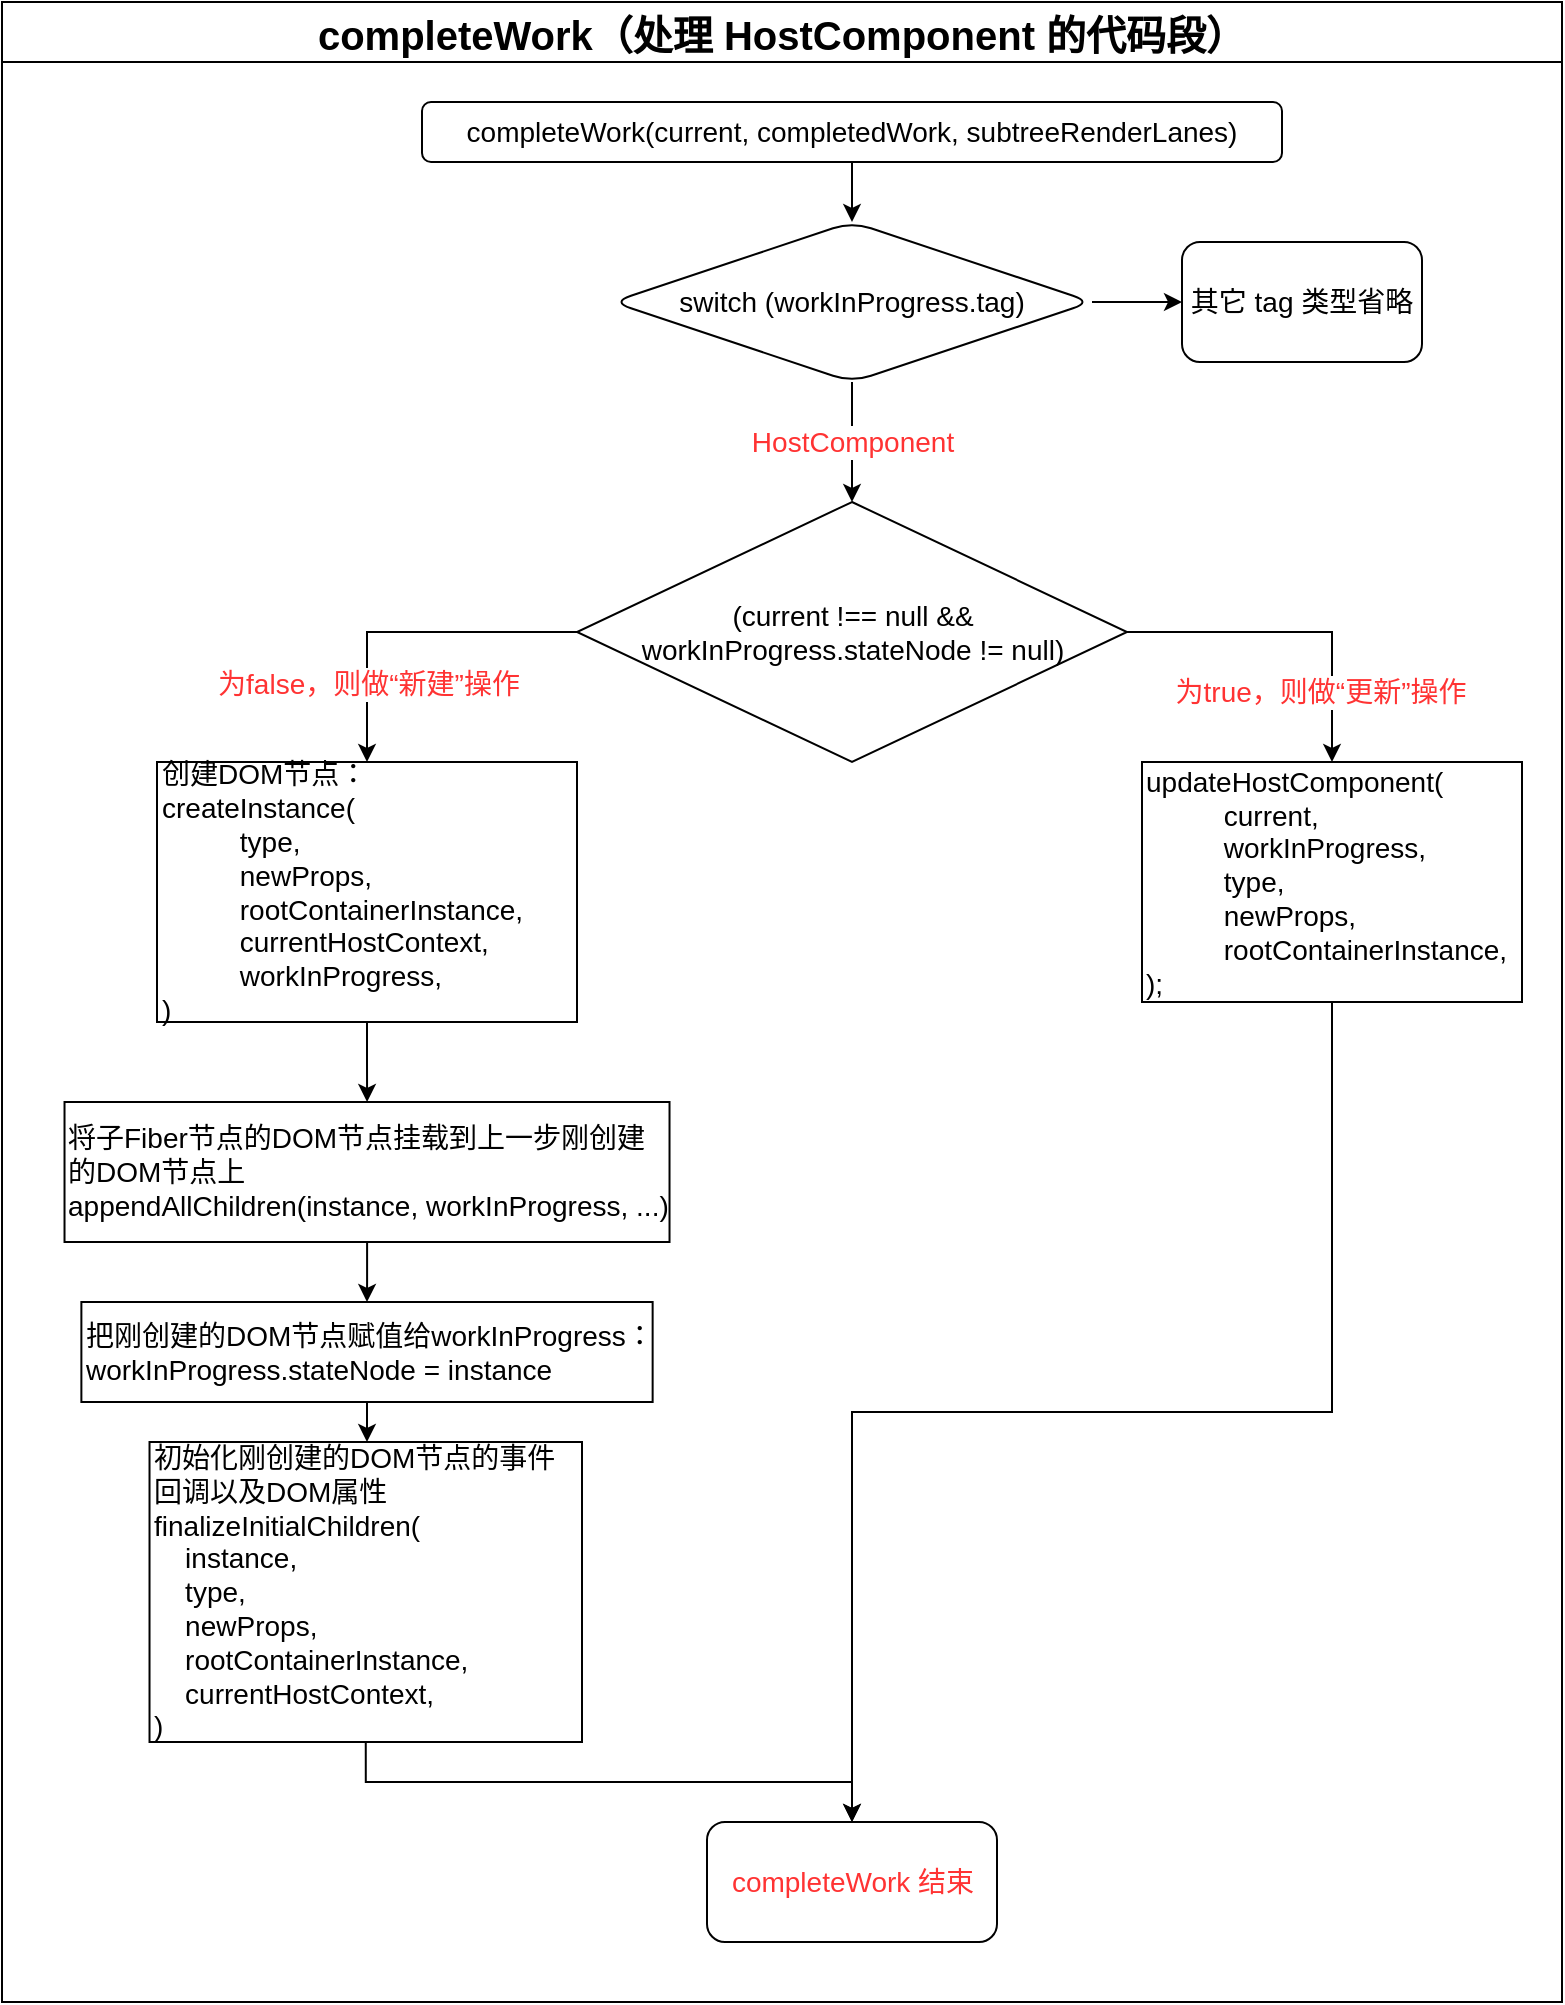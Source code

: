 <mxfile version="15.3.2" type="github">
  <diagram id="2kTVmlpDKg76tlm_5Qrb" name="第 1 页">
    <mxGraphModel dx="1554" dy="1941" grid="1" gridSize="10" guides="1" tooltips="1" connect="1" arrows="1" fold="1" page="1" pageScale="1" pageWidth="827" pageHeight="1169" math="0" shadow="0">
      <root>
        <mxCell id="0" />
        <mxCell id="1" parent="0" />
        <mxCell id="V1BVesm8Lvpo04cN4Jhm-2" value="completeWork（处理 HostComponent 的代码段）" style="swimlane;fontSize=20;startSize=30;align=center;" vertex="1" parent="1">
          <mxGeometry x="80" y="-30" width="780" height="1000" as="geometry" />
        </mxCell>
        <mxCell id="V1BVesm8Lvpo04cN4Jhm-5" value="" style="edgeStyle=orthogonalEdgeStyle;rounded=0;orthogonalLoop=1;jettySize=auto;html=1;fontSize=14;" edge="1" parent="V1BVesm8Lvpo04cN4Jhm-2" source="V1BVesm8Lvpo04cN4Jhm-3" target="V1BVesm8Lvpo04cN4Jhm-4">
          <mxGeometry relative="1" as="geometry" />
        </mxCell>
        <mxCell id="V1BVesm8Lvpo04cN4Jhm-3" value="completeWork(current, completedWork, subtreeRenderLanes)" style="rounded=1;whiteSpace=wrap;html=1;fontSize=14;" vertex="1" parent="V1BVesm8Lvpo04cN4Jhm-2">
          <mxGeometry x="210" y="50" width="430" height="30" as="geometry" />
        </mxCell>
        <mxCell id="V1BVesm8Lvpo04cN4Jhm-7" value="" style="edgeStyle=orthogonalEdgeStyle;rounded=0;orthogonalLoop=1;jettySize=auto;html=1;fontSize=14;exitX=1;exitY=0.5;exitDx=0;exitDy=0;" edge="1" parent="V1BVesm8Lvpo04cN4Jhm-2" source="V1BVesm8Lvpo04cN4Jhm-4" target="V1BVesm8Lvpo04cN4Jhm-6">
          <mxGeometry relative="1" as="geometry" />
        </mxCell>
        <mxCell id="V1BVesm8Lvpo04cN4Jhm-9" value="&lt;font color=&quot;#ff3333&quot;&gt;HostComponent&lt;/font&gt;" style="edgeStyle=orthogonalEdgeStyle;rounded=0;orthogonalLoop=1;jettySize=auto;html=1;fontSize=14;entryX=0.5;entryY=0;entryDx=0;entryDy=0;" edge="1" parent="V1BVesm8Lvpo04cN4Jhm-2" source="V1BVesm8Lvpo04cN4Jhm-4" target="V1BVesm8Lvpo04cN4Jhm-11">
          <mxGeometry relative="1" as="geometry">
            <mxPoint x="425" y="270" as="targetPoint" />
          </mxGeometry>
        </mxCell>
        <mxCell id="V1BVesm8Lvpo04cN4Jhm-4" value="switch (workInProgress.tag)" style="rhombus;whiteSpace=wrap;html=1;rounded=1;fontSize=14;" vertex="1" parent="V1BVesm8Lvpo04cN4Jhm-2">
          <mxGeometry x="305" y="110" width="240" height="80" as="geometry" />
        </mxCell>
        <mxCell id="V1BVesm8Lvpo04cN4Jhm-6" value="其它 tag 类型省略" style="whiteSpace=wrap;html=1;rounded=1;fontSize=14;" vertex="1" parent="V1BVesm8Lvpo04cN4Jhm-2">
          <mxGeometry x="590" y="120" width="120" height="60" as="geometry" />
        </mxCell>
        <mxCell id="V1BVesm8Lvpo04cN4Jhm-11" value="&lt;span&gt;(current !== null &amp;amp;&amp;amp; workInProgress.stateNode != null)&lt;/span&gt;" style="rhombus;whiteSpace=wrap;html=1;fontSize=14;spacing=24;spacingTop=0;spacingLeft=0;spacingRight=0;" vertex="1" parent="V1BVesm8Lvpo04cN4Jhm-2">
          <mxGeometry x="287.5" y="250" width="275" height="130" as="geometry" />
        </mxCell>
        <mxCell id="V1BVesm8Lvpo04cN4Jhm-12" value="&lt;div&gt;updateHostComponent(&lt;/div&gt;&lt;div&gt;&amp;nbsp; &amp;nbsp; &amp;nbsp; &amp;nbsp; &amp;nbsp; current,&lt;/div&gt;&lt;div&gt;&amp;nbsp; &amp;nbsp; &amp;nbsp; &amp;nbsp; &amp;nbsp; workInProgress,&lt;/div&gt;&lt;div&gt;&amp;nbsp; &amp;nbsp; &amp;nbsp; &amp;nbsp; &amp;nbsp; type,&lt;/div&gt;&lt;div&gt;&amp;nbsp; &amp;nbsp; &amp;nbsp; &amp;nbsp; &amp;nbsp; newProps,&lt;/div&gt;&lt;div&gt;&amp;nbsp; &amp;nbsp; &amp;nbsp; &amp;nbsp; &amp;nbsp; rootContainerInstance,&lt;/div&gt;&lt;div&gt;);&lt;/div&gt;" style="whiteSpace=wrap;html=1;fontSize=14;align=left;" vertex="1" parent="V1BVesm8Lvpo04cN4Jhm-2">
          <mxGeometry x="570" y="380" width="190" height="120" as="geometry" />
        </mxCell>
        <mxCell id="V1BVesm8Lvpo04cN4Jhm-13" value="" style="edgeStyle=orthogonalEdgeStyle;rounded=0;orthogonalLoop=1;jettySize=auto;html=1;fontSize=14;entryX=0.5;entryY=0;entryDx=0;entryDy=0;" edge="1" parent="V1BVesm8Lvpo04cN4Jhm-2" source="V1BVesm8Lvpo04cN4Jhm-11" target="V1BVesm8Lvpo04cN4Jhm-12">
          <mxGeometry relative="1" as="geometry" />
        </mxCell>
        <mxCell id="V1BVesm8Lvpo04cN4Jhm-16" value="为true，则做“更新”操作" style="edgeLabel;html=1;align=center;verticalAlign=middle;resizable=0;points=[];fontSize=14;fontColor=#FF3333;" vertex="1" connectable="0" parent="V1BVesm8Lvpo04cN4Jhm-13">
          <mxGeometry x="-0.467" y="-1" relative="1" as="geometry">
            <mxPoint x="52" y="29" as="offset" />
          </mxGeometry>
        </mxCell>
        <mxCell id="V1BVesm8Lvpo04cN4Jhm-17" value="&lt;div&gt;创建DOM节点：&lt;/div&gt;&lt;div&gt;createInstance(&lt;/div&gt;&lt;div&gt;&amp;nbsp; &amp;nbsp; &amp;nbsp; &amp;nbsp; &amp;nbsp; type,&lt;/div&gt;&lt;div&gt;&amp;nbsp; &amp;nbsp; &amp;nbsp; &amp;nbsp; &amp;nbsp; newProps,&lt;/div&gt;&lt;div&gt;&amp;nbsp; &amp;nbsp; &amp;nbsp; &amp;nbsp; &amp;nbsp; rootContainerInstance,&lt;/div&gt;&lt;div&gt;&amp;nbsp; &amp;nbsp; &amp;nbsp; &amp;nbsp; &amp;nbsp; currentHostContext,&lt;/div&gt;&lt;div&gt;&amp;nbsp; &amp;nbsp; &amp;nbsp; &amp;nbsp; &amp;nbsp; workInProgress,&lt;/div&gt;&lt;div&gt;)&lt;/div&gt;" style="whiteSpace=wrap;html=1;fontSize=14;align=left;" vertex="1" parent="V1BVesm8Lvpo04cN4Jhm-2">
          <mxGeometry x="77.5" y="380" width="210" height="130" as="geometry" />
        </mxCell>
        <mxCell id="V1BVesm8Lvpo04cN4Jhm-18" value="" style="edgeStyle=orthogonalEdgeStyle;rounded=0;orthogonalLoop=1;jettySize=auto;html=1;fontSize=14;fontColor=#FF3333;exitX=0;exitY=0.5;exitDx=0;exitDy=0;entryX=0.5;entryY=0;entryDx=0;entryDy=0;" edge="1" parent="V1BVesm8Lvpo04cN4Jhm-2" source="V1BVesm8Lvpo04cN4Jhm-11" target="V1BVesm8Lvpo04cN4Jhm-17">
          <mxGeometry relative="1" as="geometry" />
        </mxCell>
        <mxCell id="V1BVesm8Lvpo04cN4Jhm-19" value="为false，则做“新建”操作" style="edgeLabel;html=1;align=center;verticalAlign=middle;resizable=0;points=[];fontSize=14;fontColor=#FF3333;" vertex="1" connectable="0" parent="V1BVesm8Lvpo04cN4Jhm-18">
          <mxGeometry x="0.538" relative="1" as="geometry">
            <mxPoint as="offset" />
          </mxGeometry>
        </mxCell>
        <mxCell id="V1BVesm8Lvpo04cN4Jhm-20" value="将子Fiber节点的DOM节点挂载到上一步刚创建的DOM节点上&lt;br&gt;appendAllChildren(instance, workInProgress, ...)" style="whiteSpace=wrap;html=1;fontSize=14;align=left;" vertex="1" parent="V1BVesm8Lvpo04cN4Jhm-2">
          <mxGeometry x="31.26" y="550" width="302.5" height="70" as="geometry" />
        </mxCell>
        <mxCell id="V1BVesm8Lvpo04cN4Jhm-21" value="" style="edgeStyle=orthogonalEdgeStyle;rounded=0;orthogonalLoop=1;jettySize=auto;html=1;fontSize=14;fontColor=#FF3333;" edge="1" parent="V1BVesm8Lvpo04cN4Jhm-2" source="V1BVesm8Lvpo04cN4Jhm-17" target="V1BVesm8Lvpo04cN4Jhm-20">
          <mxGeometry relative="1" as="geometry" />
        </mxCell>
        <mxCell id="V1BVesm8Lvpo04cN4Jhm-22" value="把刚创建的DOM节点赋值给workInProgress：workInProgress.stateNode = instance" style="whiteSpace=wrap;html=1;fontSize=14;align=left;" vertex="1" parent="V1BVesm8Lvpo04cN4Jhm-2">
          <mxGeometry x="39.69" y="650" width="285.63" height="50" as="geometry" />
        </mxCell>
        <mxCell id="V1BVesm8Lvpo04cN4Jhm-23" value="" style="edgeStyle=orthogonalEdgeStyle;rounded=0;orthogonalLoop=1;jettySize=auto;html=1;fontSize=14;fontColor=#FF3333;" edge="1" parent="V1BVesm8Lvpo04cN4Jhm-2" source="V1BVesm8Lvpo04cN4Jhm-20" target="V1BVesm8Lvpo04cN4Jhm-22">
          <mxGeometry relative="1" as="geometry" />
        </mxCell>
        <mxCell id="V1BVesm8Lvpo04cN4Jhm-27" style="edgeStyle=orthogonalEdgeStyle;rounded=0;orthogonalLoop=1;jettySize=auto;html=1;exitX=0.5;exitY=1;exitDx=0;exitDy=0;fontSize=14;fontColor=#FF3333;" edge="1" parent="V1BVesm8Lvpo04cN4Jhm-2" source="V1BVesm8Lvpo04cN4Jhm-24" target="V1BVesm8Lvpo04cN4Jhm-26">
          <mxGeometry relative="1" as="geometry" />
        </mxCell>
        <mxCell id="V1BVesm8Lvpo04cN4Jhm-24" value="&lt;div&gt;初始化刚创建的DOM节点的事件回调以及DOM属性&lt;/div&gt;&lt;div&gt;finalizeInitialChildren(&lt;/div&gt;&lt;div&gt;&amp;nbsp; &amp;nbsp; instance,&lt;/div&gt;&lt;div&gt;&amp;nbsp; &amp;nbsp; type,&lt;/div&gt;&lt;div&gt;&amp;nbsp; &amp;nbsp; newProps,&lt;/div&gt;&lt;div&gt;&amp;nbsp; &amp;nbsp; rootContainerInstance,&lt;/div&gt;&lt;div&gt;&amp;nbsp; &amp;nbsp; currentHostContext,&lt;/div&gt;&lt;div&gt;)&lt;/div&gt;" style="whiteSpace=wrap;html=1;fontSize=14;align=left;" vertex="1" parent="V1BVesm8Lvpo04cN4Jhm-2">
          <mxGeometry x="73.76" y="720" width="216.24" height="150" as="geometry" />
        </mxCell>
        <mxCell id="V1BVesm8Lvpo04cN4Jhm-25" value="" style="edgeStyle=orthogonalEdgeStyle;rounded=0;orthogonalLoop=1;jettySize=auto;html=1;fontSize=14;fontColor=#FF3333;" edge="1" parent="V1BVesm8Lvpo04cN4Jhm-2" source="V1BVesm8Lvpo04cN4Jhm-22" target="V1BVesm8Lvpo04cN4Jhm-24">
          <mxGeometry relative="1" as="geometry" />
        </mxCell>
        <mxCell id="V1BVesm8Lvpo04cN4Jhm-26" value="completeWork 结束" style="rounded=1;whiteSpace=wrap;html=1;fontSize=14;fontColor=#FF3333;align=center;" vertex="1" parent="V1BVesm8Lvpo04cN4Jhm-2">
          <mxGeometry x="352.5" y="910" width="145" height="60" as="geometry" />
        </mxCell>
        <mxCell id="V1BVesm8Lvpo04cN4Jhm-28" style="edgeStyle=orthogonalEdgeStyle;rounded=0;orthogonalLoop=1;jettySize=auto;html=1;exitX=0.5;exitY=1;exitDx=0;exitDy=0;fontSize=14;fontColor=#FF3333;entryX=0.5;entryY=0;entryDx=0;entryDy=0;" edge="1" parent="V1BVesm8Lvpo04cN4Jhm-2" source="V1BVesm8Lvpo04cN4Jhm-12" target="V1BVesm8Lvpo04cN4Jhm-26">
          <mxGeometry relative="1" as="geometry">
            <mxPoint x="430" y="880" as="targetPoint" />
          </mxGeometry>
        </mxCell>
      </root>
    </mxGraphModel>
  </diagram>
</mxfile>
